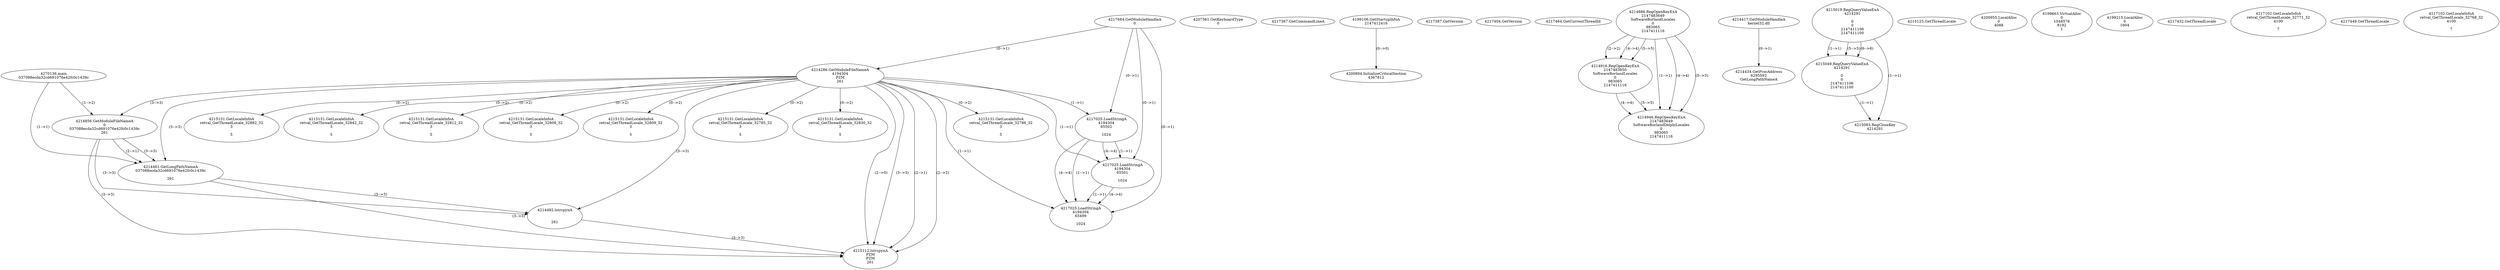 // Global SCDG with merge call
digraph {
	0 [label="4270136.main
037088ecda32cd691076e42fc0c1439c"]
	1 [label="4217684.GetModuleHandleA
0"]
	2 [label="4207361.GetKeyboardType
0"]
	3 [label="4217367.GetCommandLineA
"]
	4 [label="4199106.GetStartupInfoA
2147412416"]
	5 [label="4217387.GetVersion
"]
	6 [label="4217404.GetVersion
"]
	7 [label="4217464.GetCurrentThreadId
"]
	8 [label="4214286.GetModuleFileNameA
4194304
PZM
261"]
	1 -> 8 [label="(0-->1)"]
	9 [label="4214856.GetModuleFileNameA
0
037088ecda32cd691076e42fc0c1439c
261"]
	0 -> 9 [label="(1-->2)"]
	8 -> 9 [label="(3-->3)"]
	10 [label="4214886.RegOpenKeyExA
2147483649
Software\Borland\Locales
0
983065
2147411116"]
	11 [label="4214417.GetModuleHandleA
kernel32.dll"]
	12 [label="4214434.GetProcAddress
6295592
GetLongPathNameA"]
	11 -> 12 [label="(0-->1)"]
	13 [label="4214461.GetLongPathNameA
037088ecda32cd691076e42fc0c1439c

261"]
	0 -> 13 [label="(1-->1)"]
	9 -> 13 [label="(2-->1)"]
	8 -> 13 [label="(3-->3)"]
	9 -> 13 [label="(3-->3)"]
	14 [label="4214482.lstrcpynA


261"]
	8 -> 14 [label="(3-->3)"]
	9 -> 14 [label="(3-->3)"]
	13 -> 14 [label="(3-->3)"]
	15 [label="4215019.RegQueryValueExA
4214291

0
0
2147411106
2147411100"]
	16 [label="4215049.RegQueryValueExA
4214291

0
0
2147411106
2147411100"]
	15 -> 16 [label="(1-->1)"]
	15 -> 16 [label="(5-->5)"]
	15 -> 16 [label="(6-->6)"]
	17 [label="4215083.RegCloseKey
4214291"]
	15 -> 17 [label="(1-->1)"]
	16 -> 17 [label="(1-->1)"]
	18 [label="4215112.lstrcpynA
PZM
PZM
261"]
	8 -> 18 [label="(2-->1)"]
	8 -> 18 [label="(2-->2)"]
	8 -> 18 [label="(3-->3)"]
	9 -> 18 [label="(3-->3)"]
	13 -> 18 [label="(3-->3)"]
	14 -> 18 [label="(3-->3)"]
	8 -> 18 [label="(2-->0)"]
	19 [label="4215125.GetThreadLocale
"]
	20 [label="4215131.GetLocaleInfoA
retval_GetThreadLocale_32786_32
3

5"]
	8 -> 20 [label="(0-->2)"]
	21 [label="4217025.LoadStringA
4194304
65502

1024"]
	1 -> 21 [label="(0-->1)"]
	8 -> 21 [label="(1-->1)"]
	22 [label="4200894.InitializeCriticalSection
4367812"]
	4 -> 22 [label="(0-->0)"]
	23 [label="4200955.LocalAlloc
0
4088"]
	24 [label="4199663.VirtualAlloc
0
1048576
8192
1"]
	25 [label="4199215.LocalAlloc
0
1604"]
	26 [label="4217025.LoadStringA
4194304
65501

1024"]
	1 -> 26 [label="(0-->1)"]
	8 -> 26 [label="(1-->1)"]
	21 -> 26 [label="(1-->1)"]
	21 -> 26 [label="(4-->4)"]
	27 [label="4217025.LoadStringA
4194304
65499

1024"]
	1 -> 27 [label="(0-->1)"]
	8 -> 27 [label="(1-->1)"]
	21 -> 27 [label="(1-->1)"]
	26 -> 27 [label="(1-->1)"]
	21 -> 27 [label="(4-->4)"]
	26 -> 27 [label="(4-->4)"]
	28 [label="4217432.GetThreadLocale
"]
	29 [label="4217102.GetLocaleInfoA
retval_GetThreadLocale_32771_32
4100

7"]
	30 [label="4214916.RegOpenKeyExA
2147483650
Software\Borland\Locales
0
983065
2147411116"]
	10 -> 30 [label="(2-->2)"]
	10 -> 30 [label="(4-->4)"]
	10 -> 30 [label="(5-->5)"]
	31 [label="4215131.GetLocaleInfoA
retval_GetThreadLocale_32882_32
3

5"]
	8 -> 31 [label="(0-->2)"]
	32 [label="4217449.GetThreadLocale
"]
	33 [label="4217102.GetLocaleInfoA
retval_GetThreadLocale_32768_32
4100

7"]
	34 [label="4214946.RegOpenKeyExA
2147483649
Software\Borland\Delphi\Locales
0
983065
2147411116"]
	10 -> 34 [label="(1-->1)"]
	10 -> 34 [label="(4-->4)"]
	30 -> 34 [label="(4-->4)"]
	10 -> 34 [label="(5-->5)"]
	30 -> 34 [label="(5-->5)"]
	35 [label="4215131.GetLocaleInfoA
retval_GetThreadLocale_32842_32
3

5"]
	8 -> 35 [label="(0-->2)"]
	36 [label="4215131.GetLocaleInfoA
retval_GetThreadLocale_32812_32
3

5"]
	8 -> 36 [label="(0-->2)"]
	37 [label="4215131.GetLocaleInfoA
retval_GetThreadLocale_32808_32
3

5"]
	8 -> 37 [label="(0-->2)"]
	38 [label="4215131.GetLocaleInfoA
retval_GetThreadLocale_32809_32
3

5"]
	8 -> 38 [label="(0-->2)"]
	39 [label="4215131.GetLocaleInfoA
retval_GetThreadLocale_32785_32
3

5"]
	8 -> 39 [label="(0-->2)"]
	40 [label="4215131.GetLocaleInfoA
retval_GetThreadLocale_32830_32
3

5"]
	8 -> 40 [label="(0-->2)"]
}
